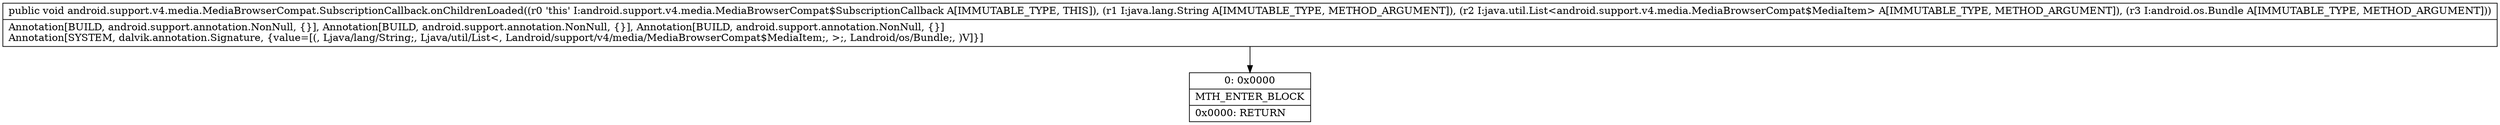 digraph "CFG forandroid.support.v4.media.MediaBrowserCompat.SubscriptionCallback.onChildrenLoaded(Ljava\/lang\/String;Ljava\/util\/List;Landroid\/os\/Bundle;)V" {
Node_0 [shape=record,label="{0\:\ 0x0000|MTH_ENTER_BLOCK\l|0x0000: RETURN   \l}"];
MethodNode[shape=record,label="{public void android.support.v4.media.MediaBrowserCompat.SubscriptionCallback.onChildrenLoaded((r0 'this' I:android.support.v4.media.MediaBrowserCompat$SubscriptionCallback A[IMMUTABLE_TYPE, THIS]), (r1 I:java.lang.String A[IMMUTABLE_TYPE, METHOD_ARGUMENT]), (r2 I:java.util.List\<android.support.v4.media.MediaBrowserCompat$MediaItem\> A[IMMUTABLE_TYPE, METHOD_ARGUMENT]), (r3 I:android.os.Bundle A[IMMUTABLE_TYPE, METHOD_ARGUMENT]))  | Annotation[BUILD, android.support.annotation.NonNull, \{\}], Annotation[BUILD, android.support.annotation.NonNull, \{\}], Annotation[BUILD, android.support.annotation.NonNull, \{\}]\lAnnotation[SYSTEM, dalvik.annotation.Signature, \{value=[(, Ljava\/lang\/String;, Ljava\/util\/List\<, Landroid\/support\/v4\/media\/MediaBrowserCompat$MediaItem;, \>;, Landroid\/os\/Bundle;, )V]\}]\l}"];
MethodNode -> Node_0;
}

